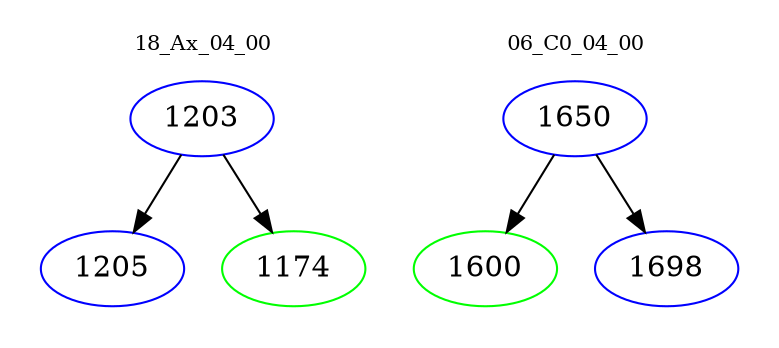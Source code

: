 digraph{
subgraph cluster_0 {
color = white
label = "18_Ax_04_00";
fontsize=10;
T0_1203 [label="1203", color="blue"]
T0_1203 -> T0_1205 [color="black"]
T0_1205 [label="1205", color="blue"]
T0_1203 -> T0_1174 [color="black"]
T0_1174 [label="1174", color="green"]
}
subgraph cluster_1 {
color = white
label = "06_C0_04_00";
fontsize=10;
T1_1650 [label="1650", color="blue"]
T1_1650 -> T1_1600 [color="black"]
T1_1600 [label="1600", color="green"]
T1_1650 -> T1_1698 [color="black"]
T1_1698 [label="1698", color="blue"]
}
}
